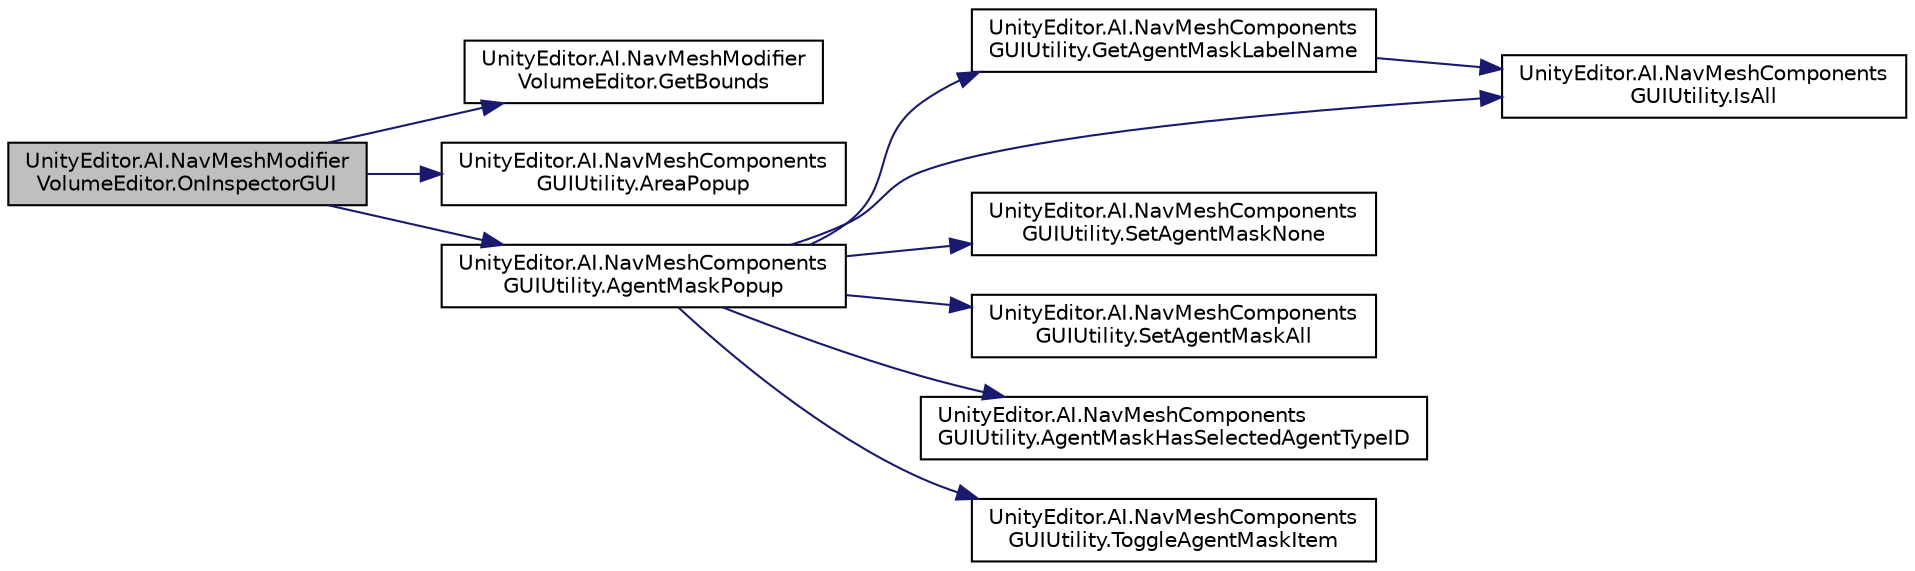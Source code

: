 digraph "UnityEditor.AI.NavMeshModifierVolumeEditor.OnInspectorGUI"
{
 // LATEX_PDF_SIZE
  edge [fontname="Helvetica",fontsize="10",labelfontname="Helvetica",labelfontsize="10"];
  node [fontname="Helvetica",fontsize="10",shape=record];
  rankdir="LR";
  Node5 [label="UnityEditor.AI.NavMeshModifier\lVolumeEditor.OnInspectorGUI",height=0.2,width=0.4,color="black", fillcolor="grey75", style="filled", fontcolor="black",tooltip=" "];
  Node5 -> Node6 [color="midnightblue",fontsize="10",style="solid",fontname="Helvetica"];
  Node6 [label="UnityEditor.AI.NavMeshModifier\lVolumeEditor.GetBounds",height=0.2,width=0.4,color="black", fillcolor="white", style="filled",URL="$class_unity_editor_1_1_a_i_1_1_nav_mesh_modifier_volume_editor.html#a33a5fc0d3e3476635fdf7300d9c4a92b",tooltip=" "];
  Node5 -> Node7 [color="midnightblue",fontsize="10",style="solid",fontname="Helvetica"];
  Node7 [label="UnityEditor.AI.NavMeshComponents\lGUIUtility.AreaPopup",height=0.2,width=0.4,color="black", fillcolor="white", style="filled",URL="$class_unity_editor_1_1_a_i_1_1_nav_mesh_components_g_u_i_utility.html#a3a766aa7560b9342338bae8d406c87fb",tooltip=" "];
  Node5 -> Node8 [color="midnightblue",fontsize="10",style="solid",fontname="Helvetica"];
  Node8 [label="UnityEditor.AI.NavMeshComponents\lGUIUtility.AgentMaskPopup",height=0.2,width=0.4,color="black", fillcolor="white", style="filled",URL="$class_unity_editor_1_1_a_i_1_1_nav_mesh_components_g_u_i_utility.html#abb5263aab6b9c095d0f9c2cc781d9378",tooltip=" "];
  Node8 -> Node9 [color="midnightblue",fontsize="10",style="solid",fontname="Helvetica"];
  Node9 [label="UnityEditor.AI.NavMeshComponents\lGUIUtility.GetAgentMaskLabelName",height=0.2,width=0.4,color="black", fillcolor="white", style="filled",URL="$class_unity_editor_1_1_a_i_1_1_nav_mesh_components_g_u_i_utility.html#abade3a2164052b32e16faf74a9b638ab",tooltip=" "];
  Node9 -> Node10 [color="midnightblue",fontsize="10",style="solid",fontname="Helvetica"];
  Node10 [label="UnityEditor.AI.NavMeshComponents\lGUIUtility.IsAll",height=0.2,width=0.4,color="black", fillcolor="white", style="filled",URL="$class_unity_editor_1_1_a_i_1_1_nav_mesh_components_g_u_i_utility.html#a38d45726ada15e0626fe1b3a9c1ee3b5",tooltip=" "];
  Node8 -> Node10 [color="midnightblue",fontsize="10",style="solid",fontname="Helvetica"];
  Node8 -> Node11 [color="midnightblue",fontsize="10",style="solid",fontname="Helvetica"];
  Node11 [label="UnityEditor.AI.NavMeshComponents\lGUIUtility.SetAgentMaskNone",height=0.2,width=0.4,color="black", fillcolor="white", style="filled",URL="$class_unity_editor_1_1_a_i_1_1_nav_mesh_components_g_u_i_utility.html#aae436ef00fc091ddd415f08dfd90ca56",tooltip=" "];
  Node8 -> Node12 [color="midnightblue",fontsize="10",style="solid",fontname="Helvetica"];
  Node12 [label="UnityEditor.AI.NavMeshComponents\lGUIUtility.SetAgentMaskAll",height=0.2,width=0.4,color="black", fillcolor="white", style="filled",URL="$class_unity_editor_1_1_a_i_1_1_nav_mesh_components_g_u_i_utility.html#a42e98a786f1c90e425f996393d123897",tooltip=" "];
  Node8 -> Node13 [color="midnightblue",fontsize="10",style="solid",fontname="Helvetica"];
  Node13 [label="UnityEditor.AI.NavMeshComponents\lGUIUtility.AgentMaskHasSelectedAgentTypeID",height=0.2,width=0.4,color="black", fillcolor="white", style="filled",URL="$class_unity_editor_1_1_a_i_1_1_nav_mesh_components_g_u_i_utility.html#a828a12550cc67fd4d2961448d39629d4",tooltip=" "];
  Node8 -> Node14 [color="midnightblue",fontsize="10",style="solid",fontname="Helvetica"];
  Node14 [label="UnityEditor.AI.NavMeshComponents\lGUIUtility.ToggleAgentMaskItem",height=0.2,width=0.4,color="black", fillcolor="white", style="filled",URL="$class_unity_editor_1_1_a_i_1_1_nav_mesh_components_g_u_i_utility.html#a2e71d4c629a72e7e1f06da7c17106b9b",tooltip=" "];
}
